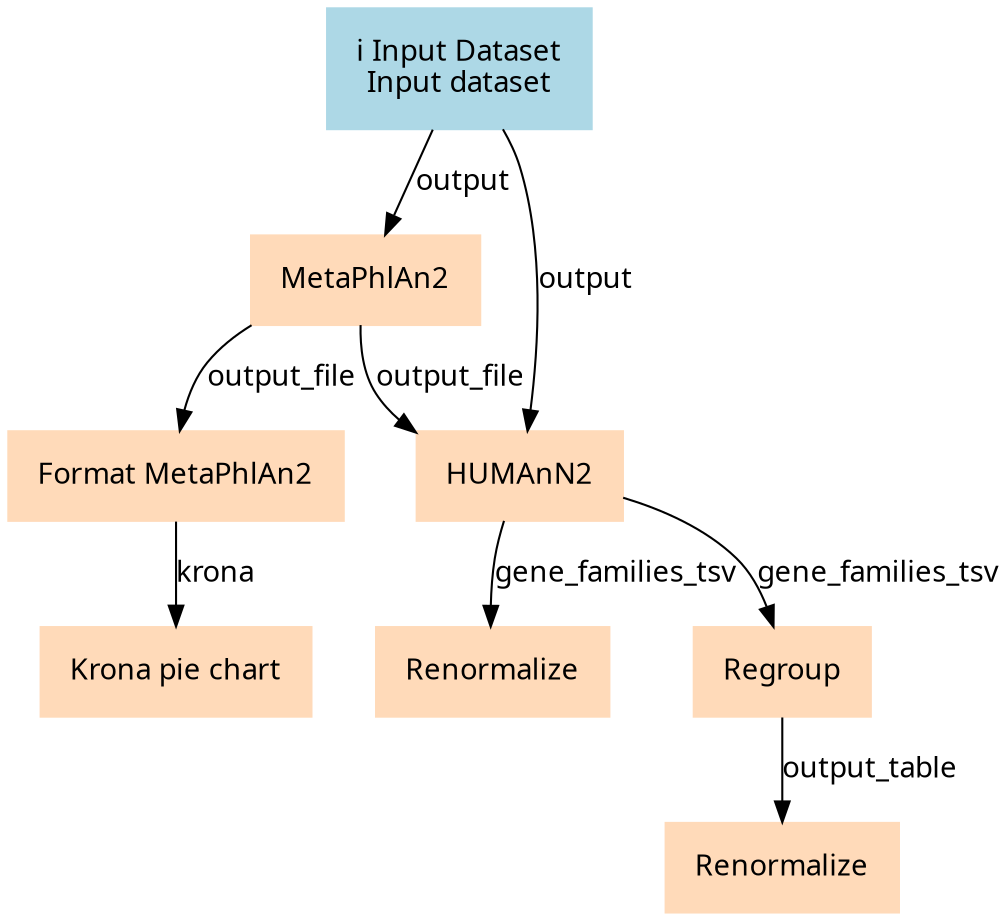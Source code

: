 digraph main {
  node [fontname="Atkinson Hyperlegible", shape=box, color=white,style=filled,color=peachpuff,margin="0.2,0.2"];
  edge [fontname="Atkinson Hyperlegible"];
  0[color=lightblue,label="ℹ️ Input Dataset\nInput dataset"]
  1[label="MetaPhlAn2"]
  0 -> 1 [label="output"]
  2[label="Format MetaPhlAn2"]
  1 -> 2 [label="output_file"]
  3[label="HUMAnN2"]
  0 -> 3 [label="output"]
  1 -> 3 [label="output_file"]
  4[label="Krona pie chart"]
  2 -> 4 [label="krona"]
  5[label="Renormalize"]
  3 -> 5 [label="gene_families_tsv"]
  6[label="Regroup"]
  3 -> 6 [label="gene_families_tsv"]
  7[label="Renormalize"]
  6 -> 7 [label="output_table"]
}
